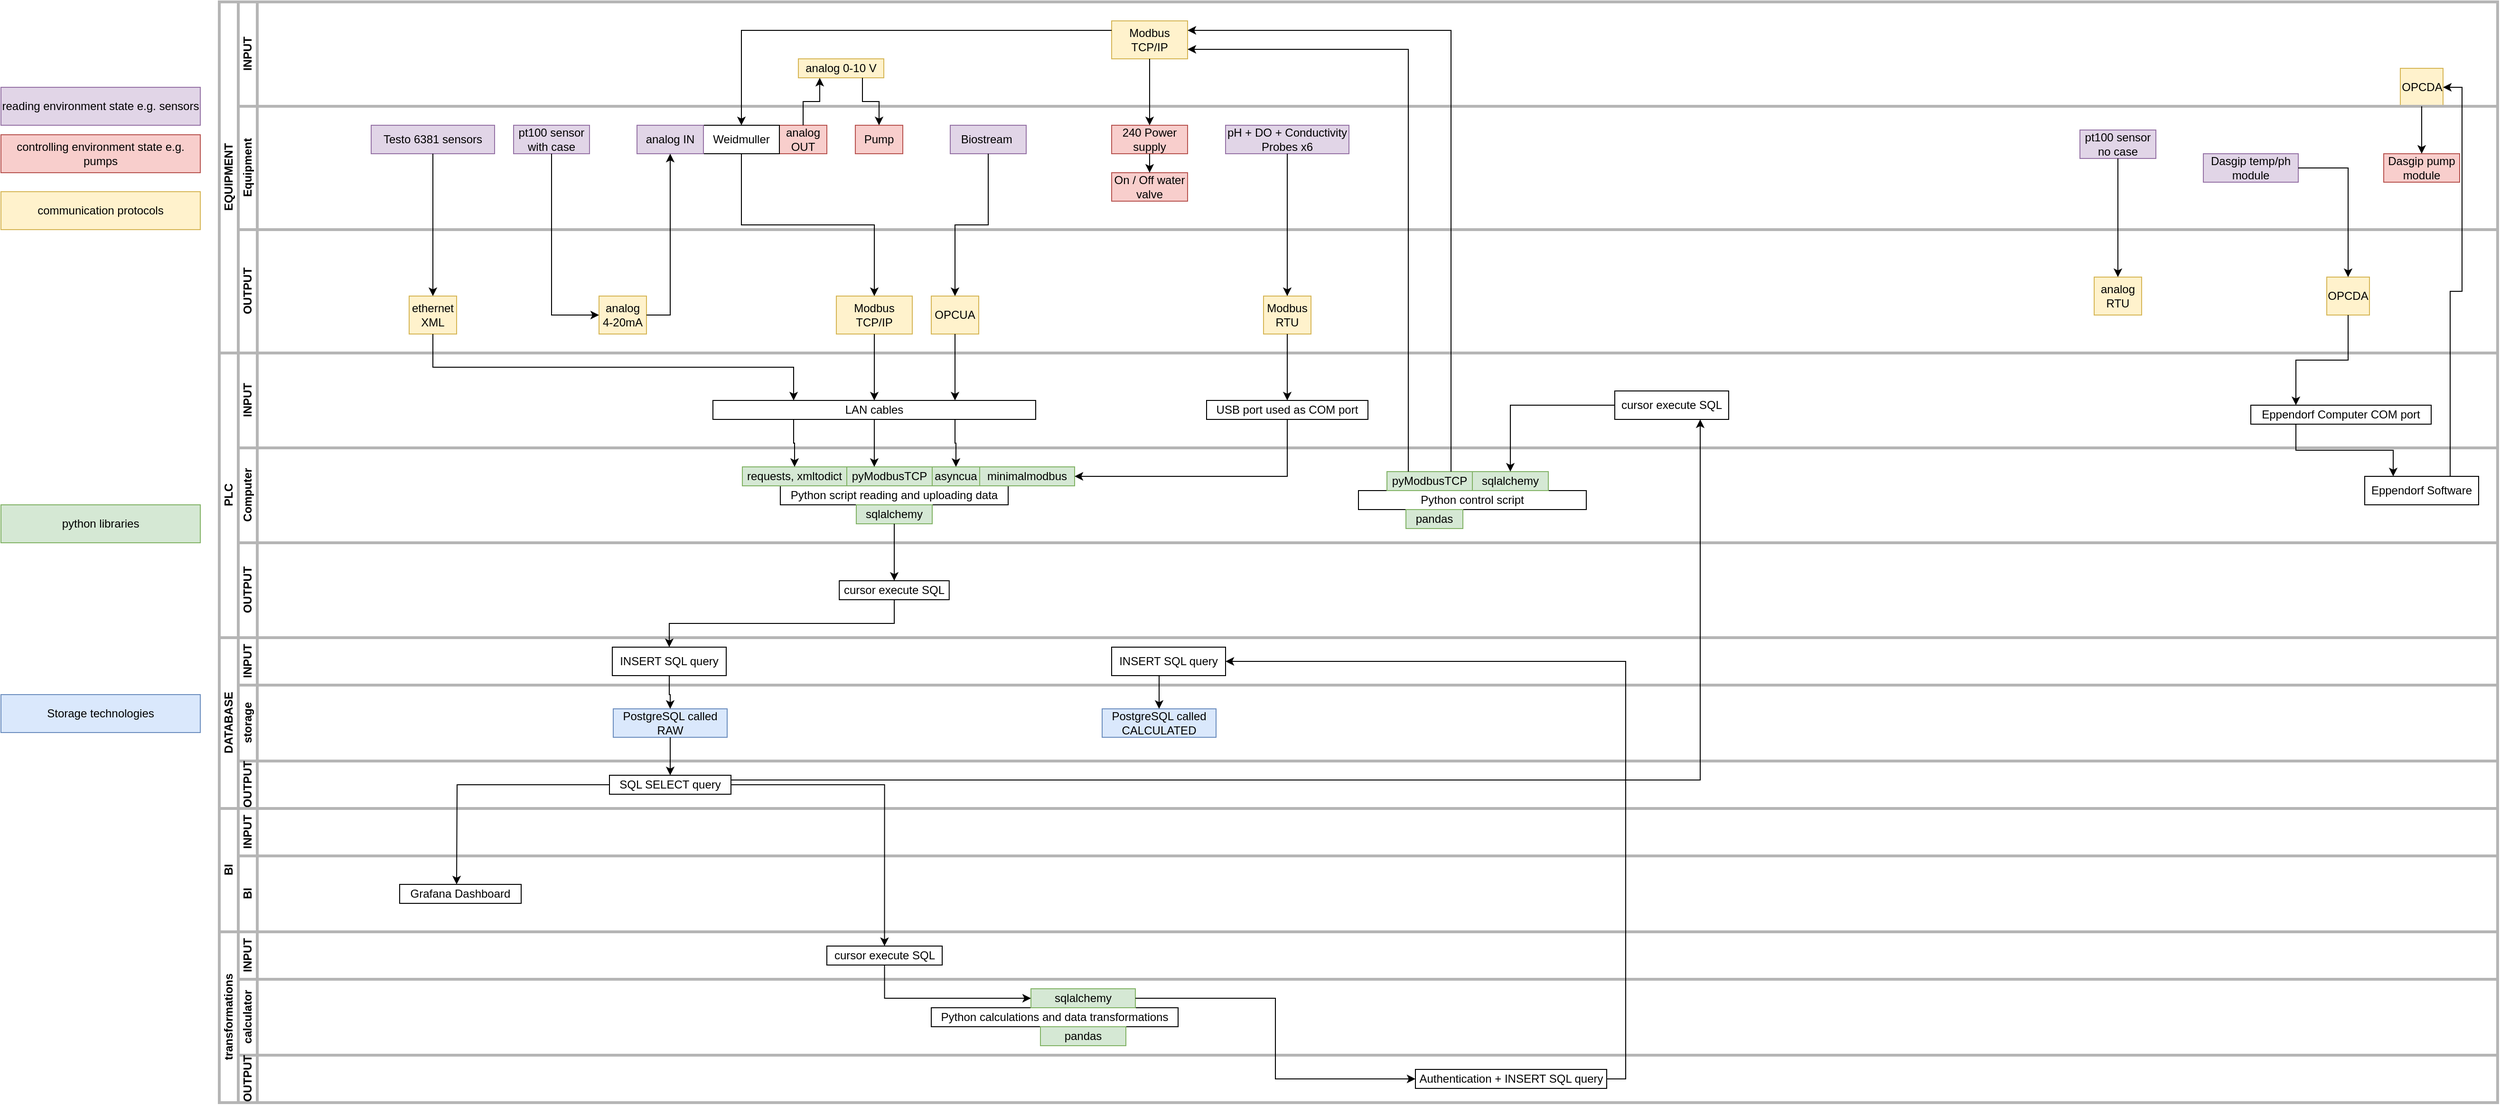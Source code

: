 <mxfile version="24.3.1" type="github">
  <diagram id="prtHgNgQTEPvFCAcTncT" name="Page-1">
    <mxGraphModel dx="3490" dy="2434" grid="1" gridSize="10" guides="1" tooltips="1" connect="1" arrows="1" fold="1" page="1" pageScale="1" pageWidth="827" pageHeight="1169" math="0" shadow="0">
      <root>
        <mxCell id="0" />
        <mxCell id="1" parent="0" />
        <mxCell id="dNxyNK7c78bLwvsdeMH5-19" value="EQUIPMENT" style="swimlane;html=1;childLayout=stackLayout;resizeParent=1;resizeParentMax=0;horizontal=0;startSize=20;horizontalStack=0;strokeWidth=3;strokeColor=#b5b5b5;" parent="1" vertex="1">
          <mxGeometry y="-40" width="2400" height="370" as="geometry" />
        </mxCell>
        <mxCell id="dNxyNK7c78bLwvsdeMH5-20" value="INPUT" style="swimlane;html=1;startSize=20;horizontal=0;strokeWidth=3;strokeColor=#b5b5b5;" parent="dNxyNK7c78bLwvsdeMH5-19" vertex="1">
          <mxGeometry x="20" width="2380" height="110" as="geometry" />
        </mxCell>
        <mxCell id="mkR1BZJplaOjV8n7JHUe-274" value="Modbus TCP/IP" style="rounded=0;whiteSpace=wrap;html=1;fontFamily=Helvetica;fontSize=12;align=center;fillColor=#fff2cc;strokeColor=#d6b656;" vertex="1" parent="dNxyNK7c78bLwvsdeMH5-20">
          <mxGeometry x="920" y="20" width="80" height="40" as="geometry" />
        </mxCell>
        <mxCell id="mkR1BZJplaOjV8n7JHUe-46" value="analog 0-10 V" style="rounded=0;whiteSpace=wrap;html=1;fontFamily=Helvetica;fontSize=12;align=center;fillColor=#fff2cc;strokeColor=#d6b656;" vertex="1" parent="dNxyNK7c78bLwvsdeMH5-20">
          <mxGeometry x="590" y="60" width="90" height="20" as="geometry" />
        </mxCell>
        <mxCell id="mkR1BZJplaOjV8n7JHUe-286" value="OPCDA" style="rounded=0;whiteSpace=wrap;html=1;fontFamily=Helvetica;fontSize=12;align=center;fillColor=#fff2cc;strokeColor=#d6b656;" vertex="1" parent="dNxyNK7c78bLwvsdeMH5-20">
          <mxGeometry x="2277.5" y="70" width="45" height="40" as="geometry" />
        </mxCell>
        <mxCell id="dNxyNK7c78bLwvsdeMH5-21" value="Equipment" style="swimlane;html=1;startSize=20;horizontal=0;strokeWidth=3;strokeColor=#b5b5b5;" parent="dNxyNK7c78bLwvsdeMH5-19" vertex="1">
          <mxGeometry x="20" y="110" width="2380" height="130" as="geometry" />
        </mxCell>
        <mxCell id="mkR1BZJplaOjV8n7JHUe-163" value="On / Off water valve" style="rounded=0;whiteSpace=wrap;html=1;fontFamily=Helvetica;fontSize=12;align=center;fillColor=#f8cecc;strokeColor=#b85450;" vertex="1" parent="dNxyNK7c78bLwvsdeMH5-21">
          <mxGeometry x="920" y="70" width="80" height="30" as="geometry" />
        </mxCell>
        <mxCell id="mkR1BZJplaOjV8n7JHUe-118" value="240 Power supply" style="rounded=0;whiteSpace=wrap;html=1;fontFamily=Helvetica;fontSize=12;align=center;fillColor=#f8cecc;strokeColor=#b85450;" vertex="1" parent="dNxyNK7c78bLwvsdeMH5-21">
          <mxGeometry x="920" y="20" width="80" height="30" as="geometry" />
        </mxCell>
        <mxCell id="mkR1BZJplaOjV8n7JHUe-164" style="edgeStyle=orthogonalEdgeStyle;rounded=0;orthogonalLoop=1;jettySize=auto;html=1;exitX=0.5;exitY=1;exitDx=0;exitDy=0;" edge="1" parent="dNxyNK7c78bLwvsdeMH5-21" source="mkR1BZJplaOjV8n7JHUe-118">
          <mxGeometry relative="1" as="geometry">
            <mxPoint x="960" y="70" as="targetPoint" />
          </mxGeometry>
        </mxCell>
        <mxCell id="mkR1BZJplaOjV8n7JHUe-62" value="Dasgip pump module" style="rounded=0;whiteSpace=wrap;html=1;fontFamily=Helvetica;fontSize=12;align=center;fillColor=#f8cecc;strokeColor=#b85450;" vertex="1" parent="dNxyNK7c78bLwvsdeMH5-21">
          <mxGeometry x="2260" y="50" width="80" height="30" as="geometry" />
        </mxCell>
        <mxCell id="mkR1BZJplaOjV8n7JHUe-49" value="pt100 sensor with case" style="rounded=0;whiteSpace=wrap;html=1;fontFamily=Helvetica;fontSize=12;align=center;fillColor=#e1d5e7;strokeColor=#9673a6;" vertex="1" parent="dNxyNK7c78bLwvsdeMH5-21">
          <mxGeometry x="290" y="20" width="80" height="30" as="geometry" />
        </mxCell>
        <mxCell id="mkR1BZJplaOjV8n7JHUe-84" value="Pump" style="rounded=0;whiteSpace=wrap;html=1;fontFamily=Helvetica;fontSize=12;align=center;fillColor=#f8cecc;strokeColor=#b85450;" vertex="1" parent="dNxyNK7c78bLwvsdeMH5-21">
          <mxGeometry x="650" y="20" width="50" height="30" as="geometry" />
        </mxCell>
        <mxCell id="mkR1BZJplaOjV8n7JHUe-82" value="analog OUT&lt;div&gt;&lt;/div&gt;" style="rounded=0;whiteSpace=wrap;html=1;fontFamily=Helvetica;fontSize=12;align=center;fillColor=#f8cecc;strokeColor=#b85450;" vertex="1" parent="dNxyNK7c78bLwvsdeMH5-21">
          <mxGeometry x="570" y="20" width="50" height="30" as="geometry" />
        </mxCell>
        <mxCell id="mkR1BZJplaOjV8n7JHUe-73" value="Weidmuller" style="rounded=0;whiteSpace=wrap;html=1;fontFamily=Helvetica;fontSize=12;fontColor=#000000;align=center;" vertex="1" parent="dNxyNK7c78bLwvsdeMH5-21">
          <mxGeometry x="490" y="20" width="80" height="30" as="geometry" />
        </mxCell>
        <mxCell id="mkR1BZJplaOjV8n7JHUe-81" value="analog IN&lt;div&gt;&lt;/div&gt;" style="rounded=0;whiteSpace=wrap;html=1;fontFamily=Helvetica;fontSize=12;align=center;fillColor=#e1d5e7;strokeColor=#9673a6;" vertex="1" parent="dNxyNK7c78bLwvsdeMH5-21">
          <mxGeometry x="420" y="20" width="70" height="30" as="geometry" />
        </mxCell>
        <mxCell id="mkR1BZJplaOjV8n7JHUe-297" value="Biostream&amp;nbsp;" style="rounded=0;whiteSpace=wrap;html=1;fontFamily=Helvetica;fontSize=12;align=center;fillColor=#e1d5e7;strokeColor=#9673a6;" vertex="1" parent="dNxyNK7c78bLwvsdeMH5-21">
          <mxGeometry x="750" y="20" width="80" height="30" as="geometry" />
        </mxCell>
        <mxCell id="mkR1BZJplaOjV8n7JHUe-111" value="Dasgip temp/ph module" style="rounded=0;whiteSpace=wrap;html=1;fontFamily=Helvetica;fontSize=12;align=center;fillColor=#e1d5e7;strokeColor=#9673a6;" vertex="1" parent="dNxyNK7c78bLwvsdeMH5-21">
          <mxGeometry x="2070" y="50" width="100" height="30" as="geometry" />
        </mxCell>
        <mxCell id="mkR1BZJplaOjV8n7JHUe-265" value="OUTPUT" style="swimlane;html=1;startSize=20;horizontal=0;strokeWidth=3;strokeColor=#b5b5b5;" vertex="1" parent="dNxyNK7c78bLwvsdeMH5-19">
          <mxGeometry x="20" y="240" width="2380" height="130" as="geometry" />
        </mxCell>
        <mxCell id="dNxyNK7c78bLwvsdeMH5-24" value="pt100 sensor no case" style="rounded=0;whiteSpace=wrap;html=1;fontFamily=Helvetica;fontSize=12;align=center;fillColor=#e1d5e7;strokeColor=#9673a6;" parent="mkR1BZJplaOjV8n7JHUe-265" vertex="1">
          <mxGeometry x="1940" y="-105" width="80" height="30" as="geometry" />
        </mxCell>
        <mxCell id="mkR1BZJplaOjV8n7JHUe-184" value="Testo 6381 sensors" style="rounded=0;whiteSpace=wrap;html=1;fontFamily=Helvetica;fontSize=12;align=center;fillColor=#e1d5e7;strokeColor=#9673a6;" vertex="1" parent="mkR1BZJplaOjV8n7JHUe-265">
          <mxGeometry x="140" y="-110" width="130" height="30" as="geometry" />
        </mxCell>
        <mxCell id="mkR1BZJplaOjV8n7JHUe-181" value="pH + DO + Conductivity Probes x6" style="rounded=0;whiteSpace=wrap;html=1;fontFamily=Helvetica;fontSize=12;align=center;fillColor=#e1d5e7;strokeColor=#9673a6;" vertex="1" parent="mkR1BZJplaOjV8n7JHUe-265">
          <mxGeometry x="1040" y="-110" width="130" height="30" as="geometry" />
        </mxCell>
        <mxCell id="mkR1BZJplaOjV8n7JHUe-70" value="analog RTU" style="rounded=0;whiteSpace=wrap;html=1;fontFamily=Helvetica;fontSize=12;align=center;fillColor=#fff2cc;strokeColor=#d6b656;" vertex="1" parent="mkR1BZJplaOjV8n7JHUe-265">
          <mxGeometry x="1955" y="50" width="50" height="40" as="geometry" />
        </mxCell>
        <mxCell id="mkR1BZJplaOjV8n7JHUe-186" value="ethernet XML" style="rounded=0;whiteSpace=wrap;html=1;fontFamily=Helvetica;fontSize=12;align=center;fillColor=#fff2cc;strokeColor=#d6b656;" vertex="1" parent="mkR1BZJplaOjV8n7JHUe-265">
          <mxGeometry x="180" y="70" width="50" height="40" as="geometry" />
        </mxCell>
        <mxCell id="mkR1BZJplaOjV8n7JHUe-116" value="Modbus TCP/IP" style="rounded=0;whiteSpace=wrap;html=1;fontFamily=Helvetica;fontSize=12;align=center;fillColor=#fff2cc;strokeColor=#d6b656;" vertex="1" parent="mkR1BZJplaOjV8n7JHUe-265">
          <mxGeometry x="630" y="70" width="80" height="40" as="geometry" />
        </mxCell>
        <mxCell id="mkR1BZJplaOjV8n7JHUe-52" value="OPCUA" style="rounded=0;whiteSpace=wrap;html=1;fontFamily=Helvetica;fontSize=12;align=center;fillColor=#fff2cc;strokeColor=#d6b656;" vertex="1" parent="mkR1BZJplaOjV8n7JHUe-265">
          <mxGeometry x="730" y="70" width="50" height="40" as="geometry" />
        </mxCell>
        <mxCell id="mkR1BZJplaOjV8n7JHUe-170" value="Modbus RTU" style="rounded=0;whiteSpace=wrap;html=1;fontFamily=Helvetica;fontSize=12;align=center;fillColor=#fff2cc;strokeColor=#d6b656;" vertex="1" parent="mkR1BZJplaOjV8n7JHUe-265">
          <mxGeometry x="1080" y="70" width="50" height="40" as="geometry" />
        </mxCell>
        <mxCell id="mkR1BZJplaOjV8n7JHUe-77" style="edgeStyle=orthogonalEdgeStyle;rounded=0;orthogonalLoop=1;jettySize=auto;html=1;exitX=0.5;exitY=1;exitDx=0;exitDy=0;" edge="1" parent="mkR1BZJplaOjV8n7JHUe-265" source="dNxyNK7c78bLwvsdeMH5-24" target="mkR1BZJplaOjV8n7JHUe-70">
          <mxGeometry relative="1" as="geometry" />
        </mxCell>
        <mxCell id="mkR1BZJplaOjV8n7JHUe-185" style="edgeStyle=orthogonalEdgeStyle;rounded=0;orthogonalLoop=1;jettySize=auto;html=1;entryX=0.5;entryY=0;entryDx=0;entryDy=0;" edge="1" parent="mkR1BZJplaOjV8n7JHUe-265" source="mkR1BZJplaOjV8n7JHUe-184" target="mkR1BZJplaOjV8n7JHUe-186">
          <mxGeometry relative="1" as="geometry">
            <mxPoint x="300" y="-140" as="targetPoint" />
          </mxGeometry>
        </mxCell>
        <mxCell id="mkR1BZJplaOjV8n7JHUe-182" style="edgeStyle=orthogonalEdgeStyle;rounded=0;orthogonalLoop=1;jettySize=auto;html=1;entryX=0.5;entryY=0;entryDx=0;entryDy=0;" edge="1" parent="mkR1BZJplaOjV8n7JHUe-265" source="mkR1BZJplaOjV8n7JHUe-181" target="mkR1BZJplaOjV8n7JHUe-170">
          <mxGeometry relative="1" as="geometry" />
        </mxCell>
        <mxCell id="mkR1BZJplaOjV8n7JHUe-45" value="analog 4-20mA" style="rounded=0;whiteSpace=wrap;html=1;fontFamily=Helvetica;fontSize=12;align=center;fillColor=#fff2cc;strokeColor=#d6b656;" vertex="1" parent="mkR1BZJplaOjV8n7JHUe-265">
          <mxGeometry x="380" y="70" width="50" height="40" as="geometry" />
        </mxCell>
        <mxCell id="mkR1BZJplaOjV8n7JHUe-53" value="OPCDA" style="rounded=0;whiteSpace=wrap;html=1;fontFamily=Helvetica;fontSize=12;align=center;fillColor=#fff2cc;strokeColor=#d6b656;" vertex="1" parent="mkR1BZJplaOjV8n7JHUe-265">
          <mxGeometry x="2200" y="50" width="45" height="40" as="geometry" />
        </mxCell>
        <mxCell id="mkR1BZJplaOjV8n7JHUe-114" style="edgeStyle=orthogonalEdgeStyle;rounded=0;orthogonalLoop=1;jettySize=auto;html=1;exitX=0.75;exitY=1;exitDx=0;exitDy=0;entryX=0.5;entryY=0;entryDx=0;entryDy=0;" edge="1" parent="dNxyNK7c78bLwvsdeMH5-19" source="mkR1BZJplaOjV8n7JHUe-46" target="mkR1BZJplaOjV8n7JHUe-84">
          <mxGeometry relative="1" as="geometry" />
        </mxCell>
        <mxCell id="mkR1BZJplaOjV8n7JHUe-83" style="edgeStyle=orthogonalEdgeStyle;rounded=0;orthogonalLoop=1;jettySize=auto;html=1;entryX=0.25;entryY=1;entryDx=0;entryDy=0;exitX=0.5;exitY=0;exitDx=0;exitDy=0;" edge="1" parent="dNxyNK7c78bLwvsdeMH5-19" source="mkR1BZJplaOjV8n7JHUe-82" target="mkR1BZJplaOjV8n7JHUe-46">
          <mxGeometry relative="1" as="geometry" />
        </mxCell>
        <mxCell id="mkR1BZJplaOjV8n7JHUe-121" style="edgeStyle=orthogonalEdgeStyle;rounded=0;orthogonalLoop=1;jettySize=auto;html=1;exitX=0.5;exitY=1;exitDx=0;exitDy=0;entryX=0.5;entryY=0;entryDx=0;entryDy=0;" edge="1" parent="dNxyNK7c78bLwvsdeMH5-19" source="mkR1BZJplaOjV8n7JHUe-274" target="mkR1BZJplaOjV8n7JHUe-118">
          <mxGeometry relative="1" as="geometry">
            <mxPoint x="1020" y="10" as="sourcePoint" />
            <mxPoint x="990" y="30" as="targetPoint" />
          </mxGeometry>
        </mxCell>
        <mxCell id="mkR1BZJplaOjV8n7JHUe-277" style="edgeStyle=orthogonalEdgeStyle;rounded=0;orthogonalLoop=1;jettySize=auto;html=1;exitX=0;exitY=0.25;exitDx=0;exitDy=0;entryX=0.5;entryY=0;entryDx=0;entryDy=0;" edge="1" parent="dNxyNK7c78bLwvsdeMH5-19" source="mkR1BZJplaOjV8n7JHUe-274" target="mkR1BZJplaOjV8n7JHUe-73">
          <mxGeometry relative="1" as="geometry" />
        </mxCell>
        <mxCell id="mkR1BZJplaOjV8n7JHUe-288" style="edgeStyle=orthogonalEdgeStyle;rounded=0;orthogonalLoop=1;jettySize=auto;html=1;exitX=0.5;exitY=1;exitDx=0;exitDy=0;entryX=0.5;entryY=0;entryDx=0;entryDy=0;" edge="1" parent="dNxyNK7c78bLwvsdeMH5-19" source="mkR1BZJplaOjV8n7JHUe-286" target="mkR1BZJplaOjV8n7JHUe-62">
          <mxGeometry relative="1" as="geometry" />
        </mxCell>
        <mxCell id="mkR1BZJplaOjV8n7JHUe-71" style="edgeStyle=orthogonalEdgeStyle;rounded=0;orthogonalLoop=1;jettySize=auto;html=1;entryX=0;entryY=0.5;entryDx=0;entryDy=0;exitX=0.5;exitY=1;exitDx=0;exitDy=0;" edge="1" parent="dNxyNK7c78bLwvsdeMH5-19" source="mkR1BZJplaOjV8n7JHUe-49" target="mkR1BZJplaOjV8n7JHUe-45">
          <mxGeometry relative="1" as="geometry" />
        </mxCell>
        <mxCell id="mkR1BZJplaOjV8n7JHUe-244" style="edgeStyle=orthogonalEdgeStyle;rounded=0;orthogonalLoop=1;jettySize=auto;html=1;exitX=0.5;exitY=1;exitDx=0;exitDy=0;entryX=0.5;entryY=0;entryDx=0;entryDy=0;" edge="1" parent="dNxyNK7c78bLwvsdeMH5-19" source="mkR1BZJplaOjV8n7JHUe-73" target="mkR1BZJplaOjV8n7JHUe-116">
          <mxGeometry relative="1" as="geometry">
            <mxPoint x="690" y="-10" as="sourcePoint" />
            <mxPoint x="710" y="60" as="targetPoint" />
          </mxGeometry>
        </mxCell>
        <mxCell id="mkR1BZJplaOjV8n7JHUe-72" style="edgeStyle=orthogonalEdgeStyle;rounded=0;orthogonalLoop=1;jettySize=auto;html=1;entryX=0.5;entryY=1;entryDx=0;entryDy=0;exitX=1;exitY=0.5;exitDx=0;exitDy=0;" edge="1" parent="dNxyNK7c78bLwvsdeMH5-19" source="mkR1BZJplaOjV8n7JHUe-45" target="mkR1BZJplaOjV8n7JHUe-81">
          <mxGeometry relative="1" as="geometry">
            <mxPoint x="480" y="-40" as="targetPoint" />
          </mxGeometry>
        </mxCell>
        <mxCell id="mkR1BZJplaOjV8n7JHUe-80" value="&lt;div&gt;&lt;/div&gt;" style="edgeLabel;html=1;align=center;verticalAlign=middle;resizable=0;points=[];" vertex="1" connectable="0" parent="mkR1BZJplaOjV8n7JHUe-72">
          <mxGeometry x="-0.156" y="-2" relative="1" as="geometry">
            <mxPoint as="offset" />
          </mxGeometry>
        </mxCell>
        <mxCell id="mkR1BZJplaOjV8n7JHUe-298" style="edgeStyle=orthogonalEdgeStyle;rounded=0;orthogonalLoop=1;jettySize=auto;html=1;entryX=0.5;entryY=0;entryDx=0;entryDy=0;" edge="1" parent="dNxyNK7c78bLwvsdeMH5-19" source="mkR1BZJplaOjV8n7JHUe-297" target="mkR1BZJplaOjV8n7JHUe-52">
          <mxGeometry relative="1" as="geometry" />
        </mxCell>
        <mxCell id="mkR1BZJplaOjV8n7JHUe-112" style="edgeStyle=orthogonalEdgeStyle;rounded=0;orthogonalLoop=1;jettySize=auto;html=1;" edge="1" parent="dNxyNK7c78bLwvsdeMH5-19" source="mkR1BZJplaOjV8n7JHUe-111" target="mkR1BZJplaOjV8n7JHUe-53">
          <mxGeometry relative="1" as="geometry">
            <mxPoint x="1500" y="65" as="targetPoint" />
          </mxGeometry>
        </mxCell>
        <mxCell id="mkR1BZJplaOjV8n7JHUe-5" value="PLC" style="swimlane;html=1;childLayout=stackLayout;resizeParent=1;resizeParentMax=0;horizontal=0;startSize=20;horizontalStack=0;strokeWidth=3;strokeColor=#b5b5b5;" vertex="1" parent="1">
          <mxGeometry y="330" width="2400" height="300" as="geometry" />
        </mxCell>
        <mxCell id="mkR1BZJplaOjV8n7JHUe-10" value="INPUT" style="swimlane;html=1;startSize=20;horizontal=0;strokeWidth=3;strokeColor=#b5b5b5;" vertex="1" parent="mkR1BZJplaOjV8n7JHUe-5">
          <mxGeometry x="20" width="2380" height="100" as="geometry" />
        </mxCell>
        <mxCell id="mkR1BZJplaOjV8n7JHUe-57" value="Eppendorf Computer COM port" style="whiteSpace=wrap;html=1;fontColor=#000000;rounded=0;" vertex="1" parent="mkR1BZJplaOjV8n7JHUe-10">
          <mxGeometry x="2120" y="55" width="190" height="20" as="geometry" />
        </mxCell>
        <mxCell id="mkR1BZJplaOjV8n7JHUe-165" value="LAN cables" style="rounded=0;whiteSpace=wrap;html=1;fontColor=#000000;" vertex="1" parent="mkR1BZJplaOjV8n7JHUe-10">
          <mxGeometry x="500" y="50" width="340" height="20" as="geometry" />
        </mxCell>
        <mxCell id="mkR1BZJplaOjV8n7JHUe-168" value="USB port used as COM port" style="rounded=0;whiteSpace=wrap;html=1;fontColor=#000000;" vertex="1" parent="mkR1BZJplaOjV8n7JHUe-10">
          <mxGeometry x="1020" y="50" width="170" height="20" as="geometry" />
        </mxCell>
        <mxCell id="mkR1BZJplaOjV8n7JHUe-290" value="cursor execute SQL" style="whiteSpace=wrap;html=1;fontColor=#000000;rounded=0;" vertex="1" parent="mkR1BZJplaOjV8n7JHUe-10">
          <mxGeometry x="1450" y="40" width="120" height="30" as="geometry" />
        </mxCell>
        <mxCell id="mkR1BZJplaOjV8n7JHUe-17" value="Computer" style="swimlane;html=1;startSize=20;horizontal=0;strokeWidth=3;strokeColor=#b5b5b5;" vertex="1" parent="mkR1BZJplaOjV8n7JHUe-5">
          <mxGeometry x="20" y="100" width="2380" height="100" as="geometry" />
        </mxCell>
        <mxCell id="mkR1BZJplaOjV8n7JHUe-76" value="Python script reading and uploading data&lt;div&gt;&lt;/div&gt;" style="rounded=0;whiteSpace=wrap;html=1;fontFamily=Helvetica;fontSize=12;fontColor=#000000;align=center;" vertex="1" parent="mkR1BZJplaOjV8n7JHUe-17">
          <mxGeometry x="571" y="40" width="240" height="20" as="geometry" />
        </mxCell>
        <mxCell id="mkR1BZJplaOjV8n7JHUe-174" value="pyModbusTCP&lt;div&gt;&lt;/div&gt;" style="rounded=0;whiteSpace=wrap;html=1;fontFamily=Helvetica;fontSize=12;align=center;fillColor=#d5e8d4;strokeColor=#82b366;" vertex="1" parent="mkR1BZJplaOjV8n7JHUe-17">
          <mxGeometry x="641" y="20" width="90" height="20" as="geometry" />
        </mxCell>
        <mxCell id="mkR1BZJplaOjV8n7JHUe-175" value="asyncua&lt;div&gt;&lt;/div&gt;" style="rounded=0;whiteSpace=wrap;html=1;fontFamily=Helvetica;fontSize=12;align=center;fillColor=#d5e8d4;strokeColor=#82b366;" vertex="1" parent="mkR1BZJplaOjV8n7JHUe-17">
          <mxGeometry x="731" y="20" width="50" height="20" as="geometry" />
        </mxCell>
        <mxCell id="mkR1BZJplaOjV8n7JHUe-177" value="minimalmodbus&lt;div&gt;&lt;/div&gt;" style="rounded=0;whiteSpace=wrap;html=1;fontFamily=Helvetica;fontSize=12;align=center;fillColor=#d5e8d4;strokeColor=#82b366;" vertex="1" parent="mkR1BZJplaOjV8n7JHUe-17">
          <mxGeometry x="781" y="20" width="100" height="20" as="geometry" />
        </mxCell>
        <mxCell id="mkR1BZJplaOjV8n7JHUe-183" value="requests, xmltodict&lt;div&gt;&lt;/div&gt;" style="rounded=0;whiteSpace=wrap;html=1;fontFamily=Helvetica;fontSize=12;align=center;fillColor=#d5e8d4;strokeColor=#82b366;" vertex="1" parent="mkR1BZJplaOjV8n7JHUe-17">
          <mxGeometry x="531" y="20" width="110" height="20" as="geometry" />
        </mxCell>
        <mxCell id="mkR1BZJplaOjV8n7JHUe-276" value="Python control script&lt;div&gt;&lt;/div&gt;" style="rounded=0;whiteSpace=wrap;html=1;fontFamily=Helvetica;fontSize=12;fontColor=#000000;align=center;" vertex="1" parent="mkR1BZJplaOjV8n7JHUe-17">
          <mxGeometry x="1180" y="45" width="240" height="20" as="geometry" />
        </mxCell>
        <mxCell id="mkR1BZJplaOjV8n7JHUe-278" value="pyModbusTCP&lt;div&gt;&lt;/div&gt;" style="rounded=0;whiteSpace=wrap;html=1;fontFamily=Helvetica;fontSize=12;align=center;fillColor=#d5e8d4;strokeColor=#82b366;" vertex="1" parent="mkR1BZJplaOjV8n7JHUe-17">
          <mxGeometry x="1210" y="25" width="90" height="20" as="geometry" />
        </mxCell>
        <mxCell id="mkR1BZJplaOjV8n7JHUe-58" value="Eppendorf Software" style="whiteSpace=wrap;html=1;fontColor=#000000;rounded=0;" vertex="1" parent="mkR1BZJplaOjV8n7JHUe-17">
          <mxGeometry x="2240" y="30" width="120" height="30" as="geometry" />
        </mxCell>
        <mxCell id="mkR1BZJplaOjV8n7JHUe-293" value="pandas&lt;div&gt;&lt;/div&gt;" style="rounded=0;whiteSpace=wrap;html=1;fontFamily=Helvetica;fontSize=12;align=center;fillColor=#d5e8d4;strokeColor=#82b366;" vertex="1" parent="mkR1BZJplaOjV8n7JHUe-17">
          <mxGeometry x="1230" y="65" width="60" height="20" as="geometry" />
        </mxCell>
        <mxCell id="mkR1BZJplaOjV8n7JHUe-294" value="sqlalchemy&lt;div&gt;&lt;/div&gt;" style="rounded=0;whiteSpace=wrap;html=1;fontFamily=Helvetica;fontSize=12;align=center;fillColor=#d5e8d4;strokeColor=#82b366;" vertex="1" parent="mkR1BZJplaOjV8n7JHUe-17">
          <mxGeometry x="1300" y="25" width="80" height="20" as="geometry" />
        </mxCell>
        <mxCell id="mkR1BZJplaOjV8n7JHUe-295" value="sqlalchemy&lt;div&gt;&lt;/div&gt;" style="rounded=0;whiteSpace=wrap;html=1;fontFamily=Helvetica;fontSize=12;align=center;fillColor=#d5e8d4;strokeColor=#82b366;" vertex="1" parent="mkR1BZJplaOjV8n7JHUe-17">
          <mxGeometry x="651" y="60" width="80" height="20" as="geometry" />
        </mxCell>
        <mxCell id="mkR1BZJplaOjV8n7JHUe-21" value="OUTPUT" style="swimlane;html=1;startSize=20;horizontal=0;strokeWidth=3;strokeColor=#b5b5b5;" vertex="1" parent="mkR1BZJplaOjV8n7JHUe-5">
          <mxGeometry x="20" y="200" width="2380" height="100" as="geometry">
            <mxRectangle x="20" y="240" width="430" height="30" as="alternateBounds" />
          </mxGeometry>
        </mxCell>
        <mxCell id="mkR1BZJplaOjV8n7JHUe-156" value="cursor execute SQL" style="whiteSpace=wrap;html=1;fontColor=#000000;rounded=0;" vertex="1" parent="mkR1BZJplaOjV8n7JHUe-21">
          <mxGeometry x="633.12" y="40" width="115.75" height="20" as="geometry" />
        </mxCell>
        <mxCell id="mkR1BZJplaOjV8n7JHUe-157" style="edgeStyle=orthogonalEdgeStyle;rounded=0;orthogonalLoop=1;jettySize=auto;html=1;" edge="1" parent="mkR1BZJplaOjV8n7JHUe-5" source="mkR1BZJplaOjV8n7JHUe-295" target="mkR1BZJplaOjV8n7JHUe-156">
          <mxGeometry relative="1" as="geometry">
            <mxPoint x="810" y="220" as="sourcePoint" />
          </mxGeometry>
        </mxCell>
        <mxCell id="mkR1BZJplaOjV8n7JHUe-167" style="edgeStyle=orthogonalEdgeStyle;rounded=0;orthogonalLoop=1;jettySize=auto;html=1;entryX=0.322;entryY=0;entryDx=0;entryDy=0;entryPerimeter=0;" edge="1" parent="mkR1BZJplaOjV8n7JHUe-5" source="mkR1BZJplaOjV8n7JHUe-165" target="mkR1BZJplaOjV8n7JHUe-174">
          <mxGeometry relative="1" as="geometry" />
        </mxCell>
        <mxCell id="mkR1BZJplaOjV8n7JHUe-172" style="edgeStyle=orthogonalEdgeStyle;rounded=0;orthogonalLoop=1;jettySize=auto;html=1;exitX=0.5;exitY=1;exitDx=0;exitDy=0;entryX=1;entryY=0.5;entryDx=0;entryDy=0;" edge="1" parent="mkR1BZJplaOjV8n7JHUe-5" source="mkR1BZJplaOjV8n7JHUe-168" target="mkR1BZJplaOjV8n7JHUe-177">
          <mxGeometry relative="1" as="geometry">
            <mxPoint x="790" y="160" as="targetPoint" />
          </mxGeometry>
        </mxCell>
        <mxCell id="mkR1BZJplaOjV8n7JHUe-176" style="edgeStyle=orthogonalEdgeStyle;rounded=0;orthogonalLoop=1;jettySize=auto;html=1;exitX=0.25;exitY=1;exitDx=0;exitDy=0;entryX=0.5;entryY=0;entryDx=0;entryDy=0;" edge="1" parent="mkR1BZJplaOjV8n7JHUe-5" source="mkR1BZJplaOjV8n7JHUe-165" target="mkR1BZJplaOjV8n7JHUe-183">
          <mxGeometry relative="1" as="geometry" />
        </mxCell>
        <mxCell id="mkR1BZJplaOjV8n7JHUe-188" style="edgeStyle=orthogonalEdgeStyle;rounded=0;orthogonalLoop=1;jettySize=auto;html=1;exitX=0.75;exitY=1;exitDx=0;exitDy=0;entryX=0.5;entryY=0;entryDx=0;entryDy=0;" edge="1" parent="mkR1BZJplaOjV8n7JHUe-5" source="mkR1BZJplaOjV8n7JHUe-165" target="mkR1BZJplaOjV8n7JHUe-175">
          <mxGeometry relative="1" as="geometry" />
        </mxCell>
        <mxCell id="mkR1BZJplaOjV8n7JHUe-60" style="edgeStyle=orthogonalEdgeStyle;rounded=0;orthogonalLoop=1;jettySize=auto;html=1;exitX=0.25;exitY=1;exitDx=0;exitDy=0;entryX=0.25;entryY=0;entryDx=0;entryDy=0;" edge="1" parent="mkR1BZJplaOjV8n7JHUe-5" source="mkR1BZJplaOjV8n7JHUe-57" target="mkR1BZJplaOjV8n7JHUe-58">
          <mxGeometry relative="1" as="geometry" />
        </mxCell>
        <mxCell id="mkR1BZJplaOjV8n7JHUe-291" style="edgeStyle=orthogonalEdgeStyle;rounded=0;orthogonalLoop=1;jettySize=auto;html=1;entryX=0.5;entryY=0;entryDx=0;entryDy=0;exitX=0;exitY=0.5;exitDx=0;exitDy=0;" edge="1" parent="mkR1BZJplaOjV8n7JHUe-5" source="mkR1BZJplaOjV8n7JHUe-290" target="mkR1BZJplaOjV8n7JHUe-294">
          <mxGeometry relative="1" as="geometry">
            <mxPoint x="1830" y="81" as="sourcePoint" />
            <mxPoint x="1430" y="160" as="targetPoint" />
          </mxGeometry>
        </mxCell>
        <mxCell id="mkR1BZJplaOjV8n7JHUe-139" value="DATABASE" style="swimlane;html=1;childLayout=stackLayout;resizeParent=1;resizeParentMax=0;horizontal=0;startSize=20;horizontalStack=0;strokeWidth=3;strokeColor=#b5b5b5;" vertex="1" parent="1">
          <mxGeometry y="630" width="2400" height="180" as="geometry" />
        </mxCell>
        <mxCell id="mkR1BZJplaOjV8n7JHUe-141" value="INPUT" style="swimlane;html=1;startSize=20;horizontal=0;strokeWidth=3;strokeColor=#b5b5b5;" vertex="1" parent="mkR1BZJplaOjV8n7JHUe-139">
          <mxGeometry x="20" width="2380" height="50" as="geometry" />
        </mxCell>
        <mxCell id="mkR1BZJplaOjV8n7JHUe-144" value="INSERT SQL query" style="whiteSpace=wrap;html=1;fontColor=#000000;rounded=0;" vertex="1" parent="mkR1BZJplaOjV8n7JHUe-141">
          <mxGeometry x="394" y="10" width="120" height="30" as="geometry" />
        </mxCell>
        <mxCell id="mkR1BZJplaOjV8n7JHUe-148" style="edgeStyle=orthogonalEdgeStyle;rounded=0;orthogonalLoop=1;jettySize=auto;html=1;exitX=0.5;exitY=1;exitDx=0;exitDy=0;entryX=0.5;entryY=0;entryDx=0;entryDy=0;" edge="1" parent="mkR1BZJplaOjV8n7JHUe-141" target="mkR1BZJplaOjV8n7JHUe-147">
          <mxGeometry relative="1" as="geometry">
            <mxPoint x="1480" y="90" as="sourcePoint" />
          </mxGeometry>
        </mxCell>
        <mxCell id="mkR1BZJplaOjV8n7JHUe-149" style="edgeStyle=orthogonalEdgeStyle;rounded=0;orthogonalLoop=1;jettySize=auto;html=1;exitX=0.5;exitY=1;exitDx=0;exitDy=0;entryX=0.5;entryY=0;entryDx=0;entryDy=0;" edge="1" parent="mkR1BZJplaOjV8n7JHUe-141" target="mkR1BZJplaOjV8n7JHUe-146">
          <mxGeometry relative="1" as="geometry">
            <mxPoint x="1480" y="-30" as="sourcePoint" />
          </mxGeometry>
        </mxCell>
        <mxCell id="mkR1BZJplaOjV8n7JHUe-240" value="INSERT SQL query" style="whiteSpace=wrap;html=1;fontColor=#000000;rounded=0;" vertex="1" parent="mkR1BZJplaOjV8n7JHUe-141">
          <mxGeometry x="920" y="10" width="120" height="30" as="geometry" />
        </mxCell>
        <mxCell id="mkR1BZJplaOjV8n7JHUe-150" value="storage" style="swimlane;html=1;startSize=20;horizontal=0;strokeWidth=3;strokeColor=#b5b5b5;" vertex="1" parent="mkR1BZJplaOjV8n7JHUe-139">
          <mxGeometry x="20" y="50" width="2380" height="80" as="geometry" />
        </mxCell>
        <mxCell id="mkR1BZJplaOjV8n7JHUe-220" value="PostgreSQL called RAW" style="whiteSpace=wrap;html=1;rounded=0;fillColor=#dae8fc;strokeColor=#6c8ebf;" vertex="1" parent="mkR1BZJplaOjV8n7JHUe-150">
          <mxGeometry x="395" y="25" width="120" height="30" as="geometry" />
        </mxCell>
        <mxCell id="mkR1BZJplaOjV8n7JHUe-238" value="PostgreSQL called CALCULATED" style="whiteSpace=wrap;html=1;rounded=0;fillColor=#dae8fc;strokeColor=#6c8ebf;" vertex="1" parent="mkR1BZJplaOjV8n7JHUe-150">
          <mxGeometry x="910" y="25" width="120" height="30" as="geometry" />
        </mxCell>
        <mxCell id="mkR1BZJplaOjV8n7JHUe-153" value="OUTPUT" style="swimlane;html=1;startSize=20;horizontal=0;strokeWidth=3;strokeColor=#b5b5b5;" vertex="1" parent="mkR1BZJplaOjV8n7JHUe-139">
          <mxGeometry x="20" y="130" width="2380" height="50" as="geometry">
            <mxRectangle x="20" y="240" width="430" height="30" as="alternateBounds" />
          </mxGeometry>
        </mxCell>
        <mxCell id="mkR1BZJplaOjV8n7JHUe-199" value="SQL SELECT query" style="whiteSpace=wrap;html=1;fontColor=#000000;rounded=0;" vertex="1" parent="mkR1BZJplaOjV8n7JHUe-153">
          <mxGeometry x="391" y="15" width="128" height="20" as="geometry" />
        </mxCell>
        <mxCell id="mkR1BZJplaOjV8n7JHUe-158" style="edgeStyle=orthogonalEdgeStyle;rounded=0;orthogonalLoop=1;jettySize=auto;html=1;entryX=0.5;entryY=0;entryDx=0;entryDy=0;" edge="1" parent="mkR1BZJplaOjV8n7JHUe-139" source="mkR1BZJplaOjV8n7JHUe-144" target="mkR1BZJplaOjV8n7JHUe-220">
          <mxGeometry relative="1" as="geometry">
            <mxPoint x="472.92" y="108.44" as="targetPoint" />
          </mxGeometry>
        </mxCell>
        <mxCell id="mkR1BZJplaOjV8n7JHUe-223" style="edgeStyle=orthogonalEdgeStyle;rounded=0;orthogonalLoop=1;jettySize=auto;html=1;exitX=0.5;exitY=1;exitDx=0;exitDy=0;entryX=0.5;entryY=0;entryDx=0;entryDy=0;" edge="1" parent="mkR1BZJplaOjV8n7JHUe-139" source="mkR1BZJplaOjV8n7JHUe-220" target="mkR1BZJplaOjV8n7JHUe-199">
          <mxGeometry relative="1" as="geometry" />
        </mxCell>
        <mxCell id="mkR1BZJplaOjV8n7JHUe-243" style="edgeStyle=orthogonalEdgeStyle;rounded=0;orthogonalLoop=1;jettySize=auto;html=1;exitX=0.5;exitY=1;exitDx=0;exitDy=0;entryX=0.5;entryY=0;entryDx=0;entryDy=0;" edge="1" parent="mkR1BZJplaOjV8n7JHUe-139" source="mkR1BZJplaOjV8n7JHUe-240" target="mkR1BZJplaOjV8n7JHUe-238">
          <mxGeometry relative="1" as="geometry" />
        </mxCell>
        <mxCell id="mkR1BZJplaOjV8n7JHUe-159" style="edgeStyle=orthogonalEdgeStyle;rounded=0;orthogonalLoop=1;jettySize=auto;html=1;exitX=0.5;exitY=1;exitDx=0;exitDy=0;entryX=0.5;entryY=0;entryDx=0;entryDy=0;" edge="1" parent="1" source="mkR1BZJplaOjV8n7JHUe-156" target="mkR1BZJplaOjV8n7JHUe-144">
          <mxGeometry relative="1" as="geometry" />
        </mxCell>
        <mxCell id="mkR1BZJplaOjV8n7JHUe-166" value="" style="edgeStyle=orthogonalEdgeStyle;rounded=0;orthogonalLoop=1;jettySize=auto;html=1;exitX=0.5;exitY=1;exitDx=0;exitDy=0;" edge="1" parent="1" source="mkR1BZJplaOjV8n7JHUe-116" target="mkR1BZJplaOjV8n7JHUe-165">
          <mxGeometry relative="1" as="geometry" />
        </mxCell>
        <mxCell id="mkR1BZJplaOjV8n7JHUe-171" style="edgeStyle=orthogonalEdgeStyle;rounded=0;orthogonalLoop=1;jettySize=auto;html=1;entryX=0.5;entryY=0;entryDx=0;entryDy=0;exitX=0.5;exitY=1;exitDx=0;exitDy=0;" edge="1" parent="1" source="mkR1BZJplaOjV8n7JHUe-170" target="mkR1BZJplaOjV8n7JHUe-168">
          <mxGeometry relative="1" as="geometry" />
        </mxCell>
        <mxCell id="mkR1BZJplaOjV8n7JHUe-173" style="edgeStyle=orthogonalEdgeStyle;rounded=0;orthogonalLoop=1;jettySize=auto;html=1;exitX=0.5;exitY=1;exitDx=0;exitDy=0;entryX=0.75;entryY=0;entryDx=0;entryDy=0;" edge="1" parent="1" source="mkR1BZJplaOjV8n7JHUe-52" target="mkR1BZJplaOjV8n7JHUe-165">
          <mxGeometry relative="1" as="geometry" />
        </mxCell>
        <mxCell id="mkR1BZJplaOjV8n7JHUe-187" style="edgeStyle=orthogonalEdgeStyle;rounded=0;orthogonalLoop=1;jettySize=auto;html=1;entryX=0.25;entryY=0;entryDx=0;entryDy=0;exitX=0.5;exitY=1;exitDx=0;exitDy=0;" edge="1" parent="1" source="mkR1BZJplaOjV8n7JHUe-186" target="mkR1BZJplaOjV8n7JHUe-165">
          <mxGeometry relative="1" as="geometry" />
        </mxCell>
        <mxCell id="mkR1BZJplaOjV8n7JHUe-197" value="BI" style="swimlane;html=1;childLayout=stackLayout;resizeParent=1;resizeParentMax=0;horizontal=0;startSize=20;horizontalStack=0;strokeWidth=3;strokeColor=#b5b5b5;" vertex="1" parent="1">
          <mxGeometry y="810" width="2400" height="130" as="geometry" />
        </mxCell>
        <mxCell id="mkR1BZJplaOjV8n7JHUe-198" value="INPUT" style="swimlane;html=1;startSize=20;horizontal=0;strokeWidth=3;strokeColor=#b5b5b5;" vertex="1" parent="mkR1BZJplaOjV8n7JHUe-197">
          <mxGeometry x="20" width="2380" height="50" as="geometry" />
        </mxCell>
        <mxCell id="mkR1BZJplaOjV8n7JHUe-204" style="edgeStyle=orthogonalEdgeStyle;rounded=0;orthogonalLoop=1;jettySize=auto;html=1;exitX=0.5;exitY=1;exitDx=0;exitDy=0;entryX=0.5;entryY=0;entryDx=0;entryDy=0;" edge="1" parent="mkR1BZJplaOjV8n7JHUe-198" target="mkR1BZJplaOjV8n7JHUe-201">
          <mxGeometry relative="1" as="geometry">
            <mxPoint x="1480" y="-30" as="sourcePoint" />
          </mxGeometry>
        </mxCell>
        <mxCell id="mkR1BZJplaOjV8n7JHUe-205" value="BI" style="swimlane;html=1;startSize=20;horizontal=0;strokeWidth=3;strokeColor=#b5b5b5;" vertex="1" parent="mkR1BZJplaOjV8n7JHUe-197">
          <mxGeometry x="20" y="50" width="2380" height="80" as="geometry" />
        </mxCell>
        <mxCell id="mkR1BZJplaOjV8n7JHUe-296" value="Grafana Dashboard" style="whiteSpace=wrap;html=1;fontColor=#000000;rounded=0;" vertex="1" parent="mkR1BZJplaOjV8n7JHUe-205">
          <mxGeometry x="170" y="30" width="128" height="20" as="geometry" />
        </mxCell>
        <mxCell id="mkR1BZJplaOjV8n7JHUe-207" style="edgeStyle=orthogonalEdgeStyle;rounded=0;orthogonalLoop=1;jettySize=auto;html=1;" edge="1" parent="mkR1BZJplaOjV8n7JHUe-197" source="mkR1BZJplaOjV8n7JHUe-199">
          <mxGeometry relative="1" as="geometry">
            <mxPoint x="250" y="80" as="targetPoint" />
          </mxGeometry>
        </mxCell>
        <mxCell id="mkR1BZJplaOjV8n7JHUe-208" value="transformations" style="swimlane;html=1;childLayout=stackLayout;resizeParent=1;resizeParentMax=0;horizontal=0;startSize=20;horizontalStack=0;strokeWidth=3;strokeColor=#b5b5b5;" vertex="1" parent="1">
          <mxGeometry y="940" width="2400" height="180" as="geometry" />
        </mxCell>
        <mxCell id="mkR1BZJplaOjV8n7JHUe-209" value="INPUT" style="swimlane;html=1;startSize=20;horizontal=0;strokeWidth=3;strokeColor=#b5b5b5;" vertex="1" parent="mkR1BZJplaOjV8n7JHUe-208">
          <mxGeometry x="20" width="2380" height="50" as="geometry" />
        </mxCell>
        <mxCell id="mkR1BZJplaOjV8n7JHUe-214" style="edgeStyle=orthogonalEdgeStyle;rounded=0;orthogonalLoop=1;jettySize=auto;html=1;exitX=0.5;exitY=1;exitDx=0;exitDy=0;entryX=0.5;entryY=0;entryDx=0;entryDy=0;" edge="1" parent="mkR1BZJplaOjV8n7JHUe-209" target="mkR1BZJplaOjV8n7JHUe-213">
          <mxGeometry relative="1" as="geometry">
            <mxPoint x="1480" y="90" as="sourcePoint" />
          </mxGeometry>
        </mxCell>
        <mxCell id="mkR1BZJplaOjV8n7JHUe-215" style="edgeStyle=orthogonalEdgeStyle;rounded=0;orthogonalLoop=1;jettySize=auto;html=1;exitX=0.5;exitY=1;exitDx=0;exitDy=0;entryX=0.5;entryY=0;entryDx=0;entryDy=0;" edge="1" parent="mkR1BZJplaOjV8n7JHUe-209" source="mkR1BZJplaOjV8n7JHUe-211">
          <mxGeometry relative="1" as="geometry">
            <mxPoint x="1480" y="30" as="targetPoint" />
          </mxGeometry>
        </mxCell>
        <mxCell id="mkR1BZJplaOjV8n7JHUe-233" value="cursor execute SQL" style="whiteSpace=wrap;html=1;fontColor=#000000;rounded=0;" vertex="1" parent="mkR1BZJplaOjV8n7JHUe-209">
          <mxGeometry x="620" y="15" width="121.5" height="20" as="geometry" />
        </mxCell>
        <mxCell id="mkR1BZJplaOjV8n7JHUe-216" value="calculator" style="swimlane;html=1;startSize=20;horizontal=0;strokeWidth=3;strokeColor=#b5b5b5;" vertex="1" parent="mkR1BZJplaOjV8n7JHUe-208">
          <mxGeometry x="20" y="50" width="2380" height="80" as="geometry" />
        </mxCell>
        <mxCell id="mkR1BZJplaOjV8n7JHUe-231" value="Python calculations and data transformations&lt;div&gt;&lt;/div&gt;" style="rounded=0;whiteSpace=wrap;html=1;fontFamily=Helvetica;fontSize=12;fontColor=#000000;align=center;" vertex="1" parent="mkR1BZJplaOjV8n7JHUe-216">
          <mxGeometry x="730" y="30" width="260" height="20" as="geometry" />
        </mxCell>
        <mxCell id="mkR1BZJplaOjV8n7JHUe-283" value="pandas&lt;div&gt;&lt;/div&gt;" style="rounded=0;whiteSpace=wrap;html=1;fontFamily=Helvetica;fontSize=12;align=center;fillColor=#d5e8d4;strokeColor=#82b366;" vertex="1" parent="mkR1BZJplaOjV8n7JHUe-216">
          <mxGeometry x="845" y="50" width="90" height="20" as="geometry" />
        </mxCell>
        <mxCell id="mkR1BZJplaOjV8n7JHUe-284" value="sqlalchemy&lt;div&gt;&lt;/div&gt;" style="rounded=0;whiteSpace=wrap;html=1;fontFamily=Helvetica;fontSize=12;align=center;fillColor=#d5e8d4;strokeColor=#82b366;" vertex="1" parent="mkR1BZJplaOjV8n7JHUe-216">
          <mxGeometry x="835" y="10" width="110" height="20" as="geometry" />
        </mxCell>
        <mxCell id="mkR1BZJplaOjV8n7JHUe-217" value="OUTPUT" style="swimlane;html=1;startSize=20;horizontal=0;strokeWidth=3;strokeColor=#b5b5b5;" vertex="1" parent="mkR1BZJplaOjV8n7JHUe-208">
          <mxGeometry x="20" y="130" width="2380" height="50" as="geometry">
            <mxRectangle x="20" y="240" width="430" height="30" as="alternateBounds" />
          </mxGeometry>
        </mxCell>
        <mxCell id="mkR1BZJplaOjV8n7JHUe-241" value="Authentication + INSERT SQL query" style="whiteSpace=wrap;html=1;fontColor=#000000;rounded=0;" vertex="1" parent="mkR1BZJplaOjV8n7JHUe-217">
          <mxGeometry x="1240" y="15" width="201.5" height="20" as="geometry" />
        </mxCell>
        <mxCell id="mkR1BZJplaOjV8n7JHUe-237" style="edgeStyle=orthogonalEdgeStyle;rounded=0;orthogonalLoop=1;jettySize=auto;html=1;exitX=0.5;exitY=1;exitDx=0;exitDy=0;entryX=0;entryY=0.5;entryDx=0;entryDy=0;" edge="1" parent="mkR1BZJplaOjV8n7JHUe-208" source="mkR1BZJplaOjV8n7JHUe-233" target="mkR1BZJplaOjV8n7JHUe-284">
          <mxGeometry relative="1" as="geometry" />
        </mxCell>
        <mxCell id="mkR1BZJplaOjV8n7JHUe-239" style="edgeStyle=orthogonalEdgeStyle;rounded=0;orthogonalLoop=1;jettySize=auto;html=1;exitX=1;exitY=0.5;exitDx=0;exitDy=0;entryX=0;entryY=0.5;entryDx=0;entryDy=0;" edge="1" parent="mkR1BZJplaOjV8n7JHUe-208" source="mkR1BZJplaOjV8n7JHUe-284" target="mkR1BZJplaOjV8n7JHUe-241">
          <mxGeometry relative="1" as="geometry">
            <mxPoint x="1160" y="-280" as="targetPoint" />
          </mxGeometry>
        </mxCell>
        <mxCell id="mkR1BZJplaOjV8n7JHUe-59" style="edgeStyle=orthogonalEdgeStyle;rounded=0;orthogonalLoop=1;jettySize=auto;html=1;exitX=0.5;exitY=1;exitDx=0;exitDy=0;entryX=0.25;entryY=0;entryDx=0;entryDy=0;" edge="1" parent="1" source="mkR1BZJplaOjV8n7JHUe-53" target="mkR1BZJplaOjV8n7JHUe-57">
          <mxGeometry relative="1" as="geometry" />
        </mxCell>
        <mxCell id="mkR1BZJplaOjV8n7JHUe-232" style="edgeStyle=orthogonalEdgeStyle;rounded=0;orthogonalLoop=1;jettySize=auto;html=1;entryX=0.5;entryY=0;entryDx=0;entryDy=0;" edge="1" parent="1" source="mkR1BZJplaOjV8n7JHUe-199" target="mkR1BZJplaOjV8n7JHUe-233">
          <mxGeometry relative="1" as="geometry">
            <mxPoint x="780" y="1100" as="targetPoint" />
          </mxGeometry>
        </mxCell>
        <mxCell id="mkR1BZJplaOjV8n7JHUe-242" style="edgeStyle=orthogonalEdgeStyle;rounded=0;orthogonalLoop=1;jettySize=auto;html=1;exitX=1;exitY=0.5;exitDx=0;exitDy=0;entryX=1;entryY=0.5;entryDx=0;entryDy=0;" edge="1" parent="1" source="mkR1BZJplaOjV8n7JHUe-241" target="mkR1BZJplaOjV8n7JHUe-240">
          <mxGeometry relative="1" as="geometry" />
        </mxCell>
        <mxCell id="mkR1BZJplaOjV8n7JHUe-247" value="reading environment state e.g. sensors" style="rounded=0;whiteSpace=wrap;html=1;fontFamily=Helvetica;fontSize=12;align=center;fillColor=#e1d5e7;strokeColor=#9673a6;" vertex="1" parent="1">
          <mxGeometry x="-230" y="50" width="210" height="40" as="geometry" />
        </mxCell>
        <mxCell id="mkR1BZJplaOjV8n7JHUe-248" value="controlling environment state e.g. pumps" style="rounded=0;whiteSpace=wrap;html=1;fontFamily=Helvetica;fontSize=12;align=center;fillColor=#f8cecc;strokeColor=#b85450;" vertex="1" parent="1">
          <mxGeometry x="-230" y="100" width="210" height="40" as="geometry" />
        </mxCell>
        <mxCell id="mkR1BZJplaOjV8n7JHUe-249" value="communication protocols" style="rounded=0;whiteSpace=wrap;html=1;fontFamily=Helvetica;fontSize=12;align=center;fillColor=#fff2cc;strokeColor=#d6b656;" vertex="1" parent="1">
          <mxGeometry x="-230" y="160" width="210" height="40" as="geometry" />
        </mxCell>
        <mxCell id="mkR1BZJplaOjV8n7JHUe-250" value="python libraries" style="rounded=0;whiteSpace=wrap;html=1;fontFamily=Helvetica;fontSize=12;align=center;fillColor=#d5e8d4;strokeColor=#82b366;" vertex="1" parent="1">
          <mxGeometry x="-230" y="490" width="210" height="40" as="geometry" />
        </mxCell>
        <mxCell id="mkR1BZJplaOjV8n7JHUe-279" style="edgeStyle=orthogonalEdgeStyle;rounded=0;orthogonalLoop=1;jettySize=auto;html=1;exitX=1;exitY=0.25;exitDx=0;exitDy=0;entryX=0.75;entryY=1;entryDx=0;entryDy=0;" edge="1" parent="1" source="mkR1BZJplaOjV8n7JHUe-199" target="mkR1BZJplaOjV8n7JHUe-290">
          <mxGeometry relative="1" as="geometry" />
        </mxCell>
        <mxCell id="mkR1BZJplaOjV8n7JHUe-280" style="edgeStyle=orthogonalEdgeStyle;rounded=0;orthogonalLoop=1;jettySize=auto;html=1;exitX=0.25;exitY=0;exitDx=0;exitDy=0;entryX=1;entryY=0.75;entryDx=0;entryDy=0;" edge="1" parent="1" source="mkR1BZJplaOjV8n7JHUe-278" target="mkR1BZJplaOjV8n7JHUe-274">
          <mxGeometry relative="1" as="geometry" />
        </mxCell>
        <mxCell id="mkR1BZJplaOjV8n7JHUe-281" style="edgeStyle=orthogonalEdgeStyle;rounded=0;orthogonalLoop=1;jettySize=auto;html=1;exitX=0.75;exitY=0;exitDx=0;exitDy=0;entryX=1;entryY=0.25;entryDx=0;entryDy=0;" edge="1" parent="1" source="mkR1BZJplaOjV8n7JHUe-278" target="mkR1BZJplaOjV8n7JHUe-274">
          <mxGeometry relative="1" as="geometry" />
        </mxCell>
        <mxCell id="mkR1BZJplaOjV8n7JHUe-285" style="edgeStyle=orthogonalEdgeStyle;rounded=0;orthogonalLoop=1;jettySize=auto;html=1;exitX=0.75;exitY=0;exitDx=0;exitDy=0;entryX=1;entryY=0.5;entryDx=0;entryDy=0;" edge="1" parent="1" source="mkR1BZJplaOjV8n7JHUe-58" target="mkR1BZJplaOjV8n7JHUe-286">
          <mxGeometry relative="1" as="geometry">
            <mxPoint x="1460" y="410" as="sourcePoint" />
            <mxPoint x="1570" y="30" as="targetPoint" />
          </mxGeometry>
        </mxCell>
        <mxCell id="mkR1BZJplaOjV8n7JHUe-289" value="Storage technologies" style="rounded=0;whiteSpace=wrap;html=1;fontFamily=Helvetica;fontSize=12;align=center;fillColor=#dae8fc;strokeColor=#6c8ebf;" vertex="1" parent="1">
          <mxGeometry x="-230" y="690" width="210" height="40" as="geometry" />
        </mxCell>
      </root>
    </mxGraphModel>
  </diagram>
</mxfile>
